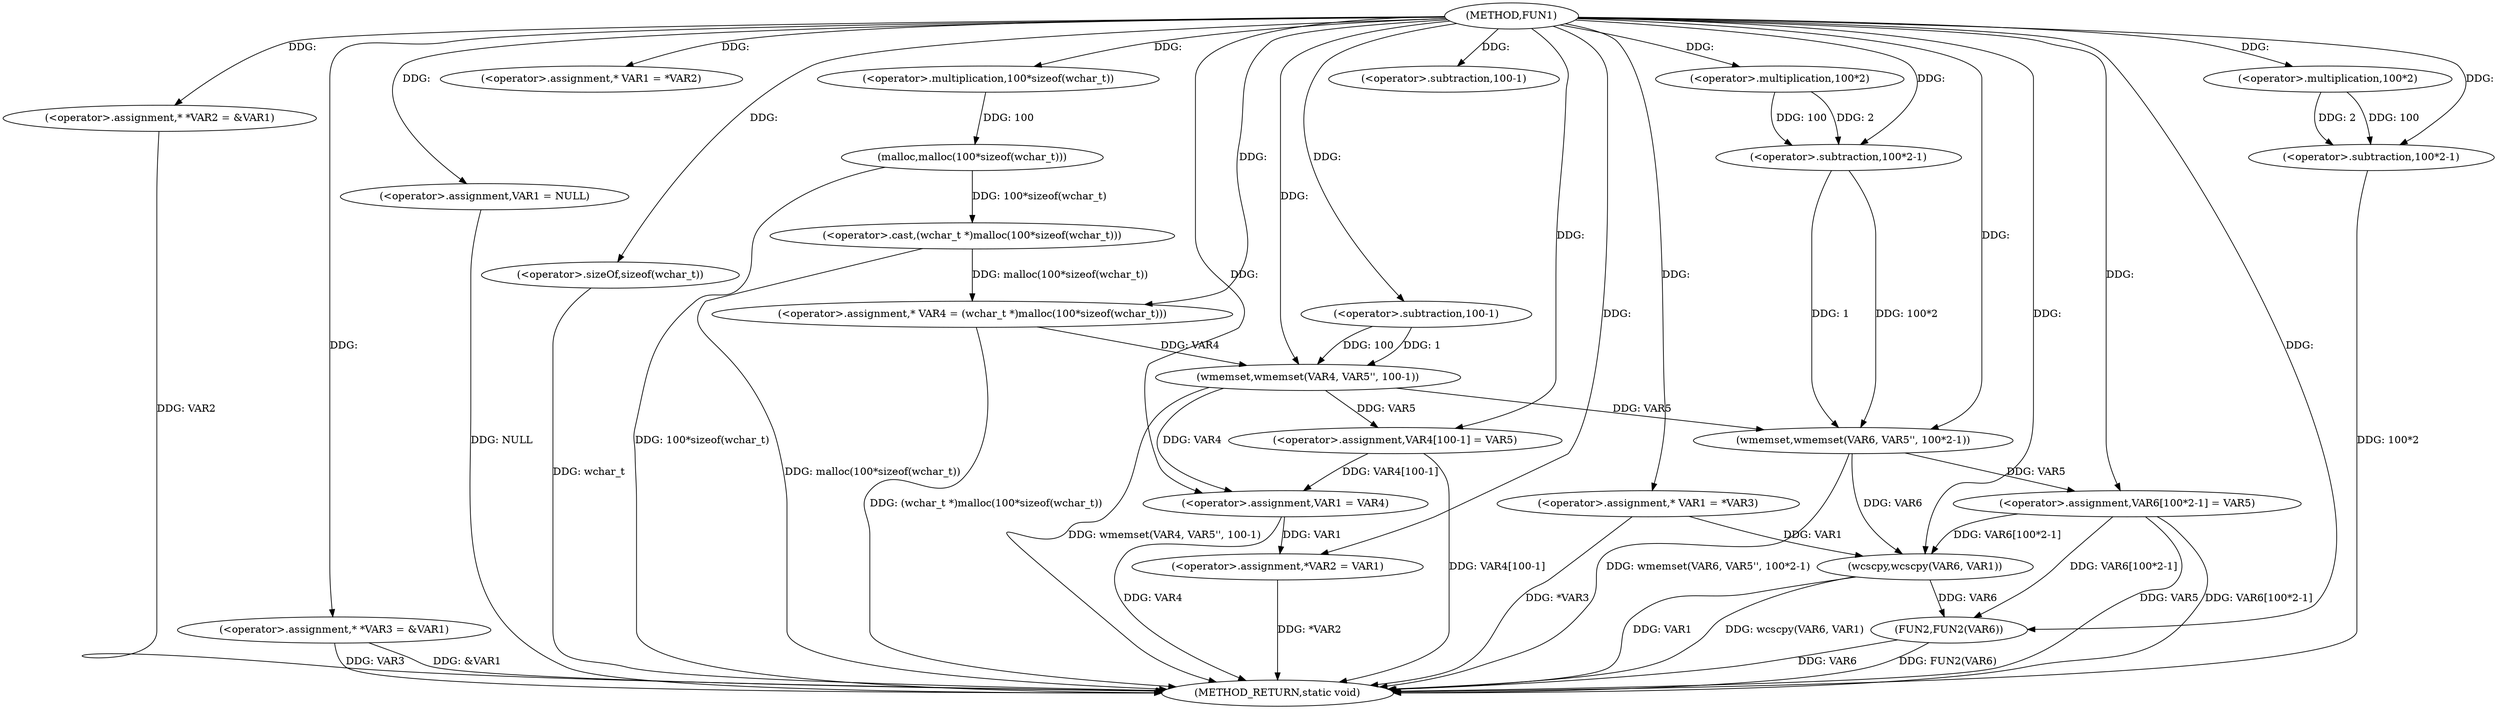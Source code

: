digraph FUN1 {  
"1000100" [label = "(METHOD,FUN1)" ]
"1000183" [label = "(METHOD_RETURN,static void)" ]
"1000104" [label = "(<operator>.assignment,* *VAR2 = &VAR1)" ]
"1000109" [label = "(<operator>.assignment,* *VAR3 = &VAR1)" ]
"1000113" [label = "(<operator>.assignment,VAR1 = NULL)" ]
"1000118" [label = "(<operator>.assignment,* VAR1 = *VAR2)" ]
"1000124" [label = "(<operator>.assignment,* VAR4 = (wchar_t *)malloc(100*sizeof(wchar_t)))" ]
"1000126" [label = "(<operator>.cast,(wchar_t *)malloc(100*sizeof(wchar_t)))" ]
"1000128" [label = "(malloc,malloc(100*sizeof(wchar_t)))" ]
"1000129" [label = "(<operator>.multiplication,100*sizeof(wchar_t))" ]
"1000131" [label = "(<operator>.sizeOf,sizeof(wchar_t))" ]
"1000133" [label = "(wmemset,wmemset(VAR4, VAR5'', 100-1))" ]
"1000136" [label = "(<operator>.subtraction,100-1)" ]
"1000139" [label = "(<operator>.assignment,VAR4[100-1] = VAR5)" ]
"1000142" [label = "(<operator>.subtraction,100-1)" ]
"1000146" [label = "(<operator>.assignment,VAR1 = VAR4)" ]
"1000149" [label = "(<operator>.assignment,*VAR2 = VAR1)" ]
"1000155" [label = "(<operator>.assignment,* VAR1 = *VAR3)" ]
"1000161" [label = "(wmemset,wmemset(VAR6, VAR5'', 100*2-1))" ]
"1000164" [label = "(<operator>.subtraction,100*2-1)" ]
"1000165" [label = "(<operator>.multiplication,100*2)" ]
"1000169" [label = "(<operator>.assignment,VAR6[100*2-1] = VAR5)" ]
"1000172" [label = "(<operator>.subtraction,100*2-1)" ]
"1000173" [label = "(<operator>.multiplication,100*2)" ]
"1000178" [label = "(wcscpy,wcscpy(VAR6, VAR1))" ]
"1000181" [label = "(FUN2,FUN2(VAR6))" ]
  "1000124" -> "1000183"  [ label = "DDG: (wchar_t *)malloc(100*sizeof(wchar_t))"] 
  "1000155" -> "1000183"  [ label = "DDG: *VAR3"] 
  "1000104" -> "1000183"  [ label = "DDG: VAR2"] 
  "1000139" -> "1000183"  [ label = "DDG: VAR4[100-1]"] 
  "1000181" -> "1000183"  [ label = "DDG: FUN2(VAR6)"] 
  "1000133" -> "1000183"  [ label = "DDG: wmemset(VAR4, VAR5'', 100-1)"] 
  "1000126" -> "1000183"  [ label = "DDG: malloc(100*sizeof(wchar_t))"] 
  "1000181" -> "1000183"  [ label = "DDG: VAR6"] 
  "1000178" -> "1000183"  [ label = "DDG: wcscpy(VAR6, VAR1)"] 
  "1000131" -> "1000183"  [ label = "DDG: wchar_t"] 
  "1000128" -> "1000183"  [ label = "DDG: 100*sizeof(wchar_t)"] 
  "1000113" -> "1000183"  [ label = "DDG: NULL"] 
  "1000178" -> "1000183"  [ label = "DDG: VAR1"] 
  "1000146" -> "1000183"  [ label = "DDG: VAR4"] 
  "1000109" -> "1000183"  [ label = "DDG: VAR3"] 
  "1000172" -> "1000183"  [ label = "DDG: 100*2"] 
  "1000169" -> "1000183"  [ label = "DDG: VAR5"] 
  "1000169" -> "1000183"  [ label = "DDG: VAR6[100*2-1]"] 
  "1000149" -> "1000183"  [ label = "DDG: *VAR2"] 
  "1000109" -> "1000183"  [ label = "DDG: &VAR1"] 
  "1000161" -> "1000183"  [ label = "DDG: wmemset(VAR6, VAR5'', 100*2-1)"] 
  "1000100" -> "1000104"  [ label = "DDG: "] 
  "1000100" -> "1000109"  [ label = "DDG: "] 
  "1000100" -> "1000113"  [ label = "DDG: "] 
  "1000100" -> "1000118"  [ label = "DDG: "] 
  "1000126" -> "1000124"  [ label = "DDG: malloc(100*sizeof(wchar_t))"] 
  "1000100" -> "1000124"  [ label = "DDG: "] 
  "1000128" -> "1000126"  [ label = "DDG: 100*sizeof(wchar_t)"] 
  "1000129" -> "1000128"  [ label = "DDG: 100"] 
  "1000100" -> "1000129"  [ label = "DDG: "] 
  "1000100" -> "1000131"  [ label = "DDG: "] 
  "1000124" -> "1000133"  [ label = "DDG: VAR4"] 
  "1000100" -> "1000133"  [ label = "DDG: "] 
  "1000136" -> "1000133"  [ label = "DDG: 100"] 
  "1000136" -> "1000133"  [ label = "DDG: 1"] 
  "1000100" -> "1000136"  [ label = "DDG: "] 
  "1000133" -> "1000139"  [ label = "DDG: VAR5"] 
  "1000100" -> "1000139"  [ label = "DDG: "] 
  "1000100" -> "1000142"  [ label = "DDG: "] 
  "1000139" -> "1000146"  [ label = "DDG: VAR4[100-1]"] 
  "1000133" -> "1000146"  [ label = "DDG: VAR4"] 
  "1000100" -> "1000146"  [ label = "DDG: "] 
  "1000146" -> "1000149"  [ label = "DDG: VAR1"] 
  "1000100" -> "1000149"  [ label = "DDG: "] 
  "1000100" -> "1000155"  [ label = "DDG: "] 
  "1000100" -> "1000161"  [ label = "DDG: "] 
  "1000133" -> "1000161"  [ label = "DDG: VAR5"] 
  "1000164" -> "1000161"  [ label = "DDG: 100*2"] 
  "1000164" -> "1000161"  [ label = "DDG: 1"] 
  "1000165" -> "1000164"  [ label = "DDG: 100"] 
  "1000165" -> "1000164"  [ label = "DDG: 2"] 
  "1000100" -> "1000165"  [ label = "DDG: "] 
  "1000100" -> "1000164"  [ label = "DDG: "] 
  "1000161" -> "1000169"  [ label = "DDG: VAR5"] 
  "1000100" -> "1000169"  [ label = "DDG: "] 
  "1000173" -> "1000172"  [ label = "DDG: 100"] 
  "1000173" -> "1000172"  [ label = "DDG: 2"] 
  "1000100" -> "1000173"  [ label = "DDG: "] 
  "1000100" -> "1000172"  [ label = "DDG: "] 
  "1000169" -> "1000178"  [ label = "DDG: VAR6[100*2-1]"] 
  "1000161" -> "1000178"  [ label = "DDG: VAR6"] 
  "1000100" -> "1000178"  [ label = "DDG: "] 
  "1000155" -> "1000178"  [ label = "DDG: VAR1"] 
  "1000178" -> "1000181"  [ label = "DDG: VAR6"] 
  "1000169" -> "1000181"  [ label = "DDG: VAR6[100*2-1]"] 
  "1000100" -> "1000181"  [ label = "DDG: "] 
}

